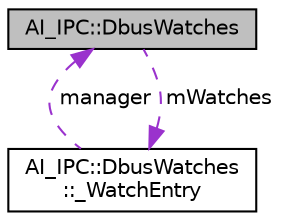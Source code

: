 digraph "AI_IPC::DbusWatches"
{
 // LATEX_PDF_SIZE
  edge [fontname="Helvetica",fontsize="10",labelfontname="Helvetica",labelfontsize="10"];
  node [fontname="Helvetica",fontsize="10",shape=record];
  Node1 [label="AI_IPC::DbusWatches",height=0.2,width=0.4,color="black", fillcolor="grey75", style="filled", fontcolor="black",tooltip="Utility object to handle installing / removing dbus watches from the poll loop."];
  Node2 -> Node1 [dir="back",color="darkorchid3",fontsize="10",style="dashed",label=" mWatches" ,fontname="Helvetica"];
  Node2 [label="AI_IPC::DbusWatches\l::_WatchEntry",height=0.2,width=0.4,color="black", fillcolor="white", style="filled",URL="$structAI__IPC_1_1DbusWatches_1_1__WatchEntry.html",tooltip=" "];
  Node1 -> Node2 [dir="back",color="darkorchid3",fontsize="10",style="dashed",label=" manager" ,fontname="Helvetica"];
}
